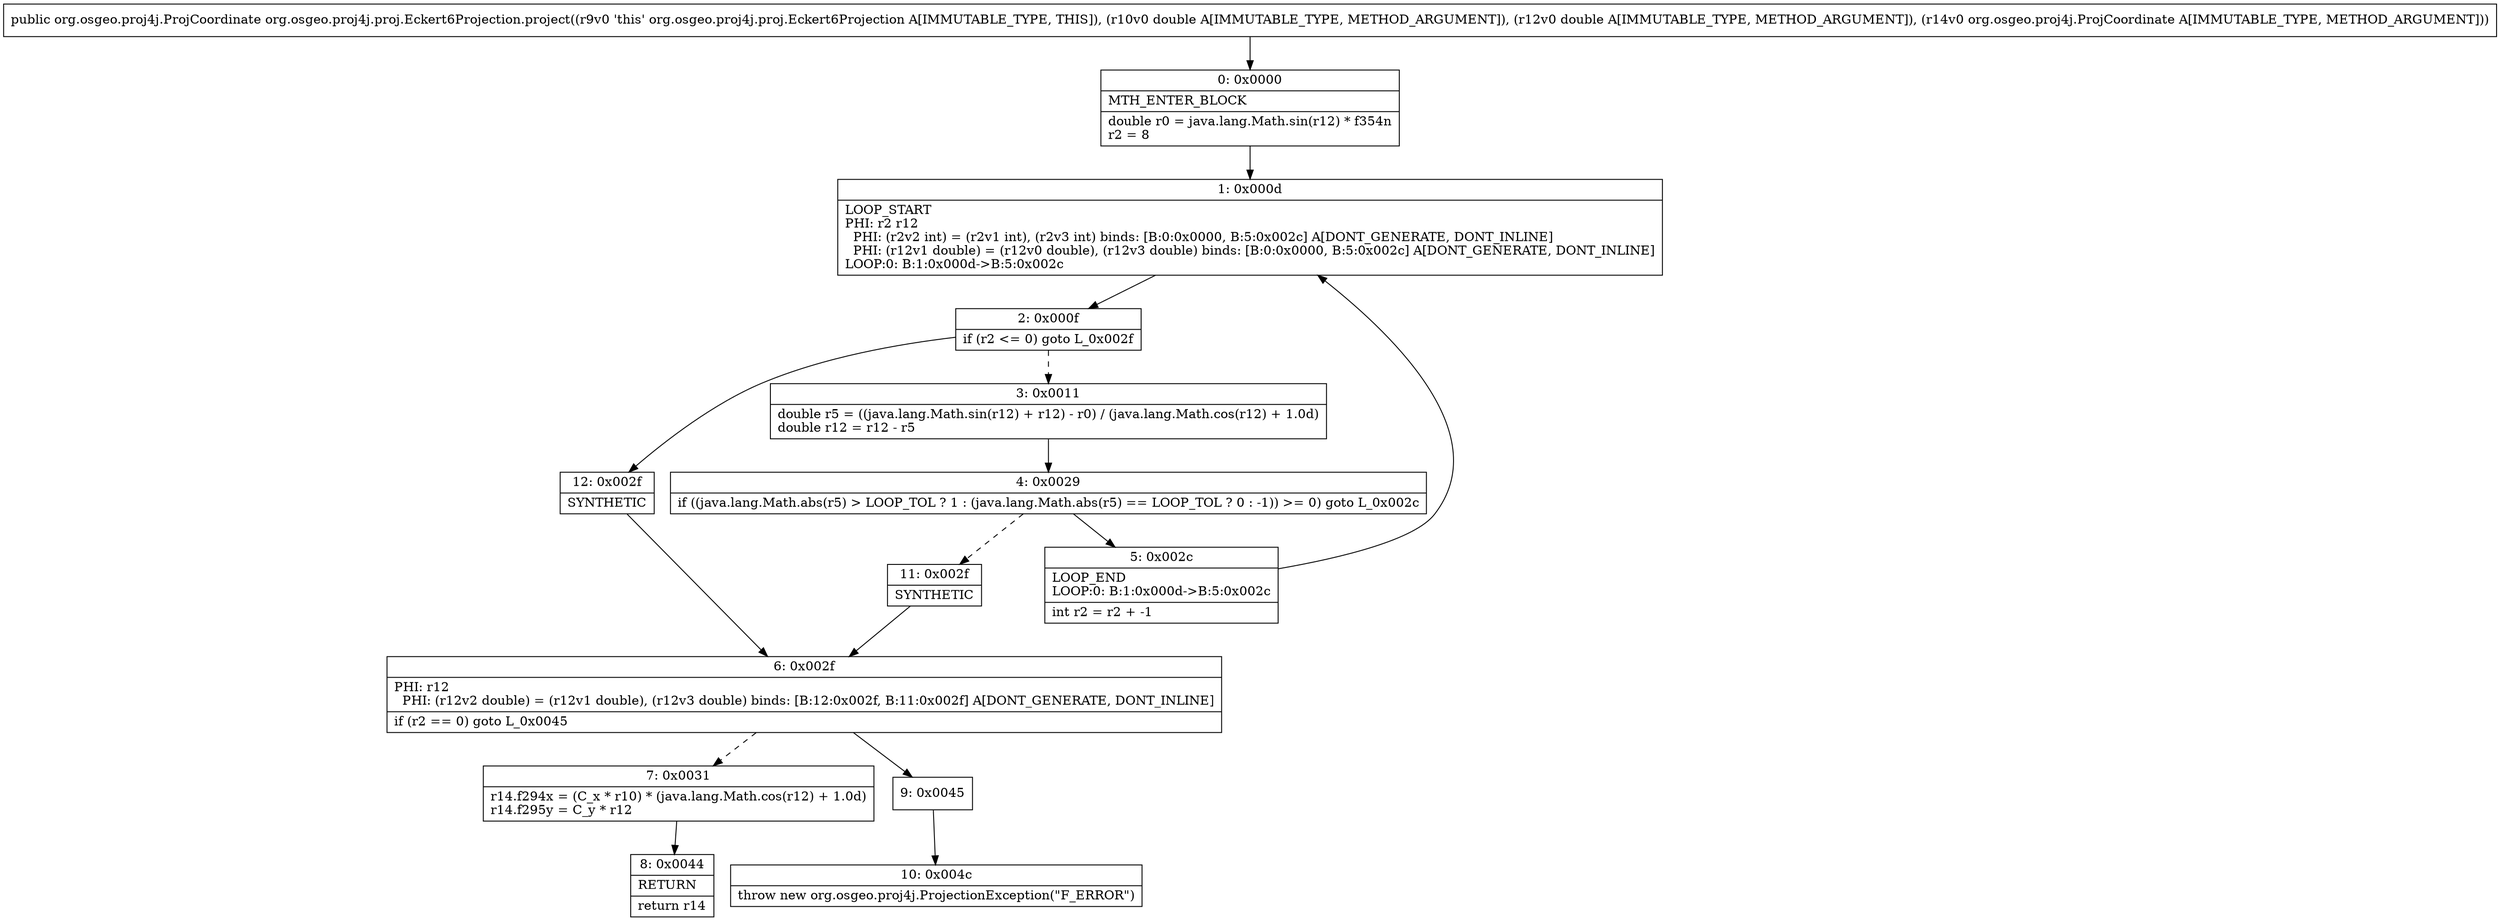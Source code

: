 digraph "CFG fororg.osgeo.proj4j.proj.Eckert6Projection.project(DDLorg\/osgeo\/proj4j\/ProjCoordinate;)Lorg\/osgeo\/proj4j\/ProjCoordinate;" {
Node_0 [shape=record,label="{0\:\ 0x0000|MTH_ENTER_BLOCK\l|double r0 = java.lang.Math.sin(r12) * f354n\lr2 = 8\l}"];
Node_1 [shape=record,label="{1\:\ 0x000d|LOOP_START\lPHI: r2 r12 \l  PHI: (r2v2 int) = (r2v1 int), (r2v3 int) binds: [B:0:0x0000, B:5:0x002c] A[DONT_GENERATE, DONT_INLINE]\l  PHI: (r12v1 double) = (r12v0 double), (r12v3 double) binds: [B:0:0x0000, B:5:0x002c] A[DONT_GENERATE, DONT_INLINE]\lLOOP:0: B:1:0x000d\-\>B:5:0x002c\l}"];
Node_2 [shape=record,label="{2\:\ 0x000f|if (r2 \<= 0) goto L_0x002f\l}"];
Node_3 [shape=record,label="{3\:\ 0x0011|double r5 = ((java.lang.Math.sin(r12) + r12) \- r0) \/ (java.lang.Math.cos(r12) + 1.0d)\ldouble r12 = r12 \- r5\l}"];
Node_4 [shape=record,label="{4\:\ 0x0029|if ((java.lang.Math.abs(r5) \> LOOP_TOL ? 1 : (java.lang.Math.abs(r5) == LOOP_TOL ? 0 : \-1)) \>= 0) goto L_0x002c\l}"];
Node_5 [shape=record,label="{5\:\ 0x002c|LOOP_END\lLOOP:0: B:1:0x000d\-\>B:5:0x002c\l|int r2 = r2 + \-1\l}"];
Node_6 [shape=record,label="{6\:\ 0x002f|PHI: r12 \l  PHI: (r12v2 double) = (r12v1 double), (r12v3 double) binds: [B:12:0x002f, B:11:0x002f] A[DONT_GENERATE, DONT_INLINE]\l|if (r2 == 0) goto L_0x0045\l}"];
Node_7 [shape=record,label="{7\:\ 0x0031|r14.f294x = (C_x * r10) * (java.lang.Math.cos(r12) + 1.0d)\lr14.f295y = C_y * r12\l}"];
Node_8 [shape=record,label="{8\:\ 0x0044|RETURN\l|return r14\l}"];
Node_9 [shape=record,label="{9\:\ 0x0045}"];
Node_10 [shape=record,label="{10\:\ 0x004c|throw new org.osgeo.proj4j.ProjectionException(\"F_ERROR\")\l}"];
Node_11 [shape=record,label="{11\:\ 0x002f|SYNTHETIC\l}"];
Node_12 [shape=record,label="{12\:\ 0x002f|SYNTHETIC\l}"];
MethodNode[shape=record,label="{public org.osgeo.proj4j.ProjCoordinate org.osgeo.proj4j.proj.Eckert6Projection.project((r9v0 'this' org.osgeo.proj4j.proj.Eckert6Projection A[IMMUTABLE_TYPE, THIS]), (r10v0 double A[IMMUTABLE_TYPE, METHOD_ARGUMENT]), (r12v0 double A[IMMUTABLE_TYPE, METHOD_ARGUMENT]), (r14v0 org.osgeo.proj4j.ProjCoordinate A[IMMUTABLE_TYPE, METHOD_ARGUMENT])) }"];
MethodNode -> Node_0;
Node_0 -> Node_1;
Node_1 -> Node_2;
Node_2 -> Node_3[style=dashed];
Node_2 -> Node_12;
Node_3 -> Node_4;
Node_4 -> Node_5;
Node_4 -> Node_11[style=dashed];
Node_5 -> Node_1;
Node_6 -> Node_7[style=dashed];
Node_6 -> Node_9;
Node_7 -> Node_8;
Node_9 -> Node_10;
Node_11 -> Node_6;
Node_12 -> Node_6;
}

